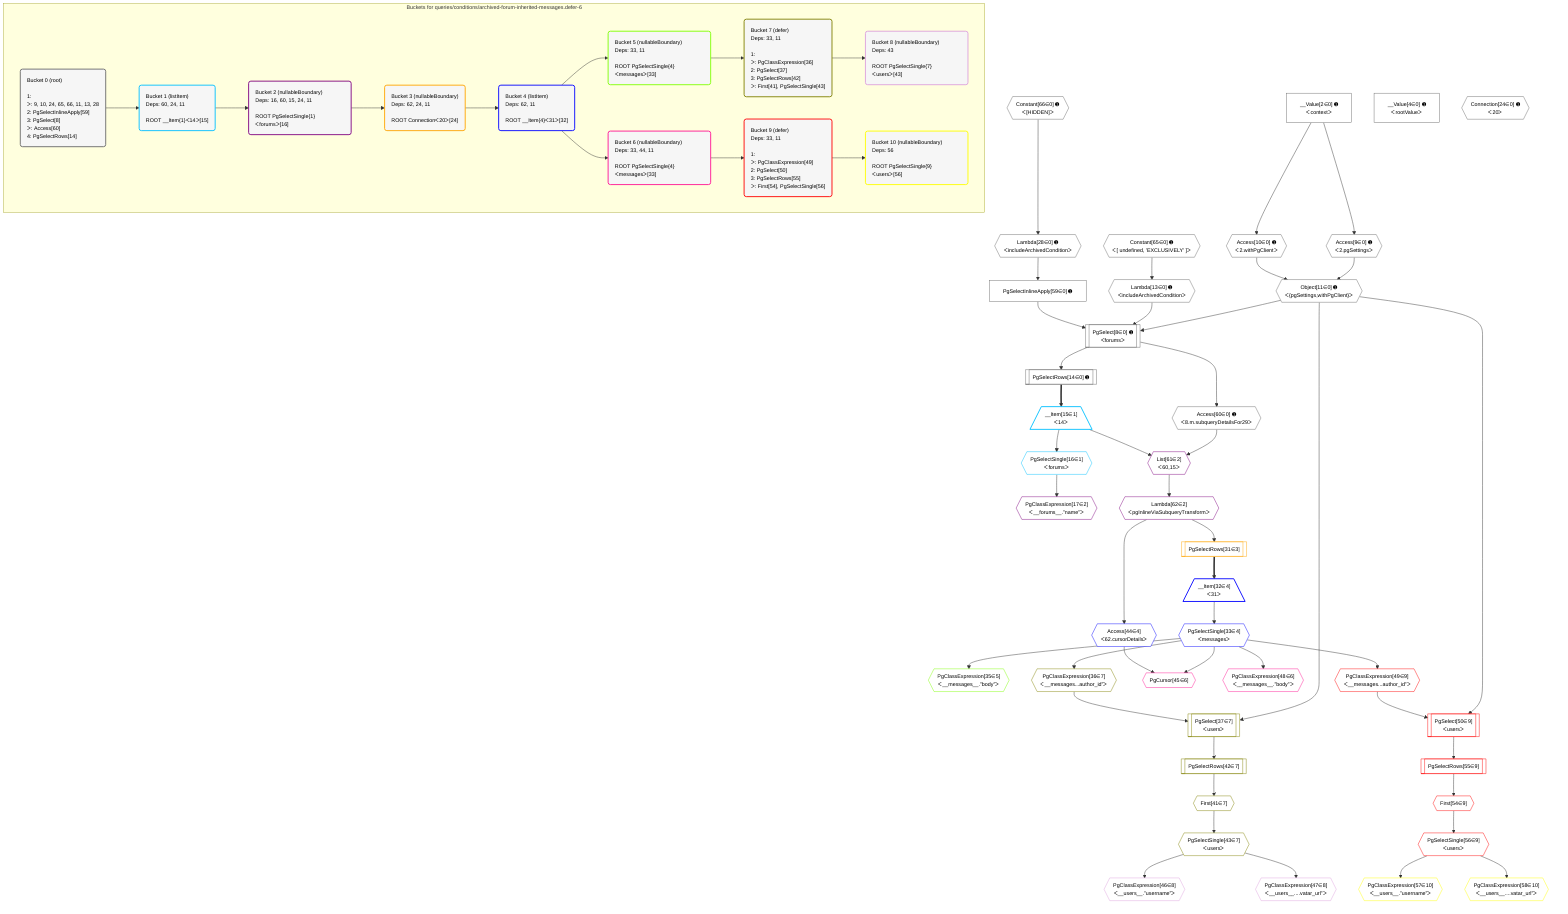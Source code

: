 %%{init: {'themeVariables': { 'fontSize': '12px'}}}%%
graph TD
    classDef path fill:#eee,stroke:#000,color:#000
    classDef plan fill:#fff,stroke-width:1px,color:#000
    classDef itemplan fill:#fff,stroke-width:2px,color:#000
    classDef unbatchedplan fill:#dff,stroke-width:1px,color:#000
    classDef sideeffectplan fill:#fcc,stroke-width:2px,color:#000
    classDef bucket fill:#f6f6f6,color:#000,stroke-width:2px,text-align:left

    subgraph "Buckets for queries/conditions/archived-forum-inherited-messages.defer-6"
    Bucket0("Bucket 0 (root)<br /><br />1: <br />ᐳ: 9, 10, 24, 65, 66, 11, 13, 28<br />2: PgSelectInlineApply[59]<br />3: PgSelect[8]<br />ᐳ: Access[60]<br />4: PgSelectRows[14]"):::bucket
    Bucket1("Bucket 1 (listItem)<br />Deps: 60, 24, 11<br /><br />ROOT __Item{1}ᐸ14ᐳ[15]"):::bucket
    Bucket2("Bucket 2 (nullableBoundary)<br />Deps: 16, 60, 15, 24, 11<br /><br />ROOT PgSelectSingle{1}ᐸforumsᐳ[16]"):::bucket
    Bucket3("Bucket 3 (nullableBoundary)<br />Deps: 62, 24, 11<br /><br />ROOT Connectionᐸ20ᐳ[24]"):::bucket
    Bucket4("Bucket 4 (listItem)<br />Deps: 62, 11<br /><br />ROOT __Item{4}ᐸ31ᐳ[32]"):::bucket
    Bucket5("Bucket 5 (nullableBoundary)<br />Deps: 33, 11<br /><br />ROOT PgSelectSingle{4}ᐸmessagesᐳ[33]"):::bucket
    Bucket6("Bucket 6 (nullableBoundary)<br />Deps: 33, 44, 11<br /><br />ROOT PgSelectSingle{4}ᐸmessagesᐳ[33]"):::bucket
    Bucket7("Bucket 7 (defer)<br />Deps: 33, 11<br /><br />1: <br />ᐳ: PgClassExpression[36]<br />2: PgSelect[37]<br />3: PgSelectRows[42]<br />ᐳ: First[41], PgSelectSingle[43]"):::bucket
    Bucket8("Bucket 8 (nullableBoundary)<br />Deps: 43<br /><br />ROOT PgSelectSingle{7}ᐸusersᐳ[43]"):::bucket
    Bucket9("Bucket 9 (defer)<br />Deps: 33, 11<br /><br />1: <br />ᐳ: PgClassExpression[49]<br />2: PgSelect[50]<br />3: PgSelectRows[55]<br />ᐳ: First[54], PgSelectSingle[56]"):::bucket
    Bucket10("Bucket 10 (nullableBoundary)<br />Deps: 56<br /><br />ROOT PgSelectSingle{9}ᐸusersᐳ[56]"):::bucket
    end
    Bucket0 --> Bucket1
    Bucket1 --> Bucket2
    Bucket2 --> Bucket3
    Bucket3 --> Bucket4
    Bucket4 --> Bucket5 & Bucket6
    Bucket5 --> Bucket7
    Bucket6 --> Bucket9
    Bucket7 --> Bucket8
    Bucket9 --> Bucket10

    %% plan dependencies
    PgSelect8[["PgSelect[8∈0] ➊<br />ᐸforumsᐳ"]]:::plan
    Object11{{"Object[11∈0] ➊<br />ᐸ{pgSettings,withPgClient}ᐳ"}}:::plan
    Lambda13{{"Lambda[13∈0] ➊<br />ᐸincludeArchivedConditionᐳ"}}:::plan
    PgSelectInlineApply59["PgSelectInlineApply[59∈0] ➊"]:::plan
    Object11 & Lambda13 & PgSelectInlineApply59 --> PgSelect8
    Access9{{"Access[9∈0] ➊<br />ᐸ2.pgSettingsᐳ"}}:::plan
    Access10{{"Access[10∈0] ➊<br />ᐸ2.withPgClientᐳ"}}:::plan
    Access9 & Access10 --> Object11
    __Value2["__Value[2∈0] ➊<br />ᐸcontextᐳ"]:::plan
    __Value2 --> Access9
    __Value2 --> Access10
    Constant65{{"Constant[65∈0] ➊<br />ᐸ[ undefined, 'EXCLUSIVELY' ]ᐳ"}}:::plan
    Constant65 --> Lambda13
    PgSelectRows14[["PgSelectRows[14∈0] ➊"]]:::plan
    PgSelect8 --> PgSelectRows14
    Lambda28{{"Lambda[28∈0] ➊<br />ᐸincludeArchivedConditionᐳ"}}:::plan
    Constant66{{"Constant[66∈0] ➊<br />ᐸ[HIDDEN]ᐳ"}}:::plan
    Constant66 --> Lambda28
    Lambda28 --> PgSelectInlineApply59
    Access60{{"Access[60∈0] ➊<br />ᐸ8.m.subqueryDetailsFor29ᐳ"}}:::plan
    PgSelect8 --> Access60
    __Value4["__Value[4∈0] ➊<br />ᐸrootValueᐳ"]:::plan
    Connection24{{"Connection[24∈0] ➊<br />ᐸ20ᐳ"}}:::plan
    __Item15[/"__Item[15∈1]<br />ᐸ14ᐳ"\]:::itemplan
    PgSelectRows14 ==> __Item15
    PgSelectSingle16{{"PgSelectSingle[16∈1]<br />ᐸforumsᐳ"}}:::plan
    __Item15 --> PgSelectSingle16
    List61{{"List[61∈2]<br />ᐸ60,15ᐳ"}}:::plan
    Access60 & __Item15 --> List61
    PgClassExpression17{{"PgClassExpression[17∈2]<br />ᐸ__forums__.”name”ᐳ"}}:::plan
    PgSelectSingle16 --> PgClassExpression17
    Lambda62{{"Lambda[62∈2]<br />ᐸpgInlineViaSubqueryTransformᐳ"}}:::plan
    List61 --> Lambda62
    PgSelectRows31[["PgSelectRows[31∈3]"]]:::plan
    Lambda62 --> PgSelectRows31
    __Item32[/"__Item[32∈4]<br />ᐸ31ᐳ"\]:::itemplan
    PgSelectRows31 ==> __Item32
    PgSelectSingle33{{"PgSelectSingle[33∈4]<br />ᐸmessagesᐳ"}}:::plan
    __Item32 --> PgSelectSingle33
    Access44{{"Access[44∈4]<br />ᐸ62.cursorDetailsᐳ"}}:::plan
    Lambda62 --> Access44
    PgClassExpression35{{"PgClassExpression[35∈5]<br />ᐸ__messages__.”body”ᐳ"}}:::plan
    PgSelectSingle33 --> PgClassExpression35
    PgSelect37[["PgSelect[37∈7]<br />ᐸusersᐳ"]]:::plan
    PgClassExpression36{{"PgClassExpression[36∈7]<br />ᐸ__messages...author_id”ᐳ"}}:::plan
    Object11 & PgClassExpression36 --> PgSelect37
    PgSelectSingle33 --> PgClassExpression36
    First41{{"First[41∈7]"}}:::plan
    PgSelectRows42[["PgSelectRows[42∈7]"]]:::plan
    PgSelectRows42 --> First41
    PgSelect37 --> PgSelectRows42
    PgSelectSingle43{{"PgSelectSingle[43∈7]<br />ᐸusersᐳ"}}:::plan
    First41 --> PgSelectSingle43
    PgClassExpression46{{"PgClassExpression[46∈8]<br />ᐸ__users__.”username”ᐳ"}}:::plan
    PgSelectSingle43 --> PgClassExpression46
    PgClassExpression47{{"PgClassExpression[47∈8]<br />ᐸ__users__....vatar_url”ᐳ"}}:::plan
    PgSelectSingle43 --> PgClassExpression47
    PgCursor45{{"PgCursor[45∈6]"}}:::plan
    PgSelectSingle33 & Access44 --> PgCursor45
    PgClassExpression48{{"PgClassExpression[48∈6]<br />ᐸ__messages__.”body”ᐳ"}}:::plan
    PgSelectSingle33 --> PgClassExpression48
    PgSelect50[["PgSelect[50∈9]<br />ᐸusersᐳ"]]:::plan
    PgClassExpression49{{"PgClassExpression[49∈9]<br />ᐸ__messages...author_id”ᐳ"}}:::plan
    Object11 & PgClassExpression49 --> PgSelect50
    PgSelectSingle33 --> PgClassExpression49
    First54{{"First[54∈9]"}}:::plan
    PgSelectRows55[["PgSelectRows[55∈9]"]]:::plan
    PgSelectRows55 --> First54
    PgSelect50 --> PgSelectRows55
    PgSelectSingle56{{"PgSelectSingle[56∈9]<br />ᐸusersᐳ"}}:::plan
    First54 --> PgSelectSingle56
    PgClassExpression57{{"PgClassExpression[57∈10]<br />ᐸ__users__.”username”ᐳ"}}:::plan
    PgSelectSingle56 --> PgClassExpression57
    PgClassExpression58{{"PgClassExpression[58∈10]<br />ᐸ__users__....vatar_url”ᐳ"}}:::plan
    PgSelectSingle56 --> PgClassExpression58

    %% define steps
    classDef bucket0 stroke:#696969
    class Bucket0,__Value2,__Value4,PgSelect8,Access9,Access10,Object11,Lambda13,PgSelectRows14,Connection24,Lambda28,PgSelectInlineApply59,Access60,Constant65,Constant66 bucket0
    classDef bucket1 stroke:#00bfff
    class Bucket1,__Item15,PgSelectSingle16 bucket1
    classDef bucket2 stroke:#7f007f
    class Bucket2,PgClassExpression17,List61,Lambda62 bucket2
    classDef bucket3 stroke:#ffa500
    class Bucket3,PgSelectRows31 bucket3
    classDef bucket4 stroke:#0000ff
    class Bucket4,__Item32,PgSelectSingle33,Access44 bucket4
    classDef bucket5 stroke:#7fff00
    class Bucket5,PgClassExpression35 bucket5
    classDef bucket6 stroke:#ff1493
    class Bucket6,PgCursor45,PgClassExpression48 bucket6
    classDef bucket7 stroke:#808000
    class Bucket7,PgClassExpression36,PgSelect37,First41,PgSelectRows42,PgSelectSingle43 bucket7
    classDef bucket8 stroke:#dda0dd
    class Bucket8,PgClassExpression46,PgClassExpression47 bucket8
    classDef bucket9 stroke:#ff0000
    class Bucket9,PgClassExpression49,PgSelect50,First54,PgSelectRows55,PgSelectSingle56 bucket9
    classDef bucket10 stroke:#ffff00
    class Bucket10,PgClassExpression57,PgClassExpression58 bucket10